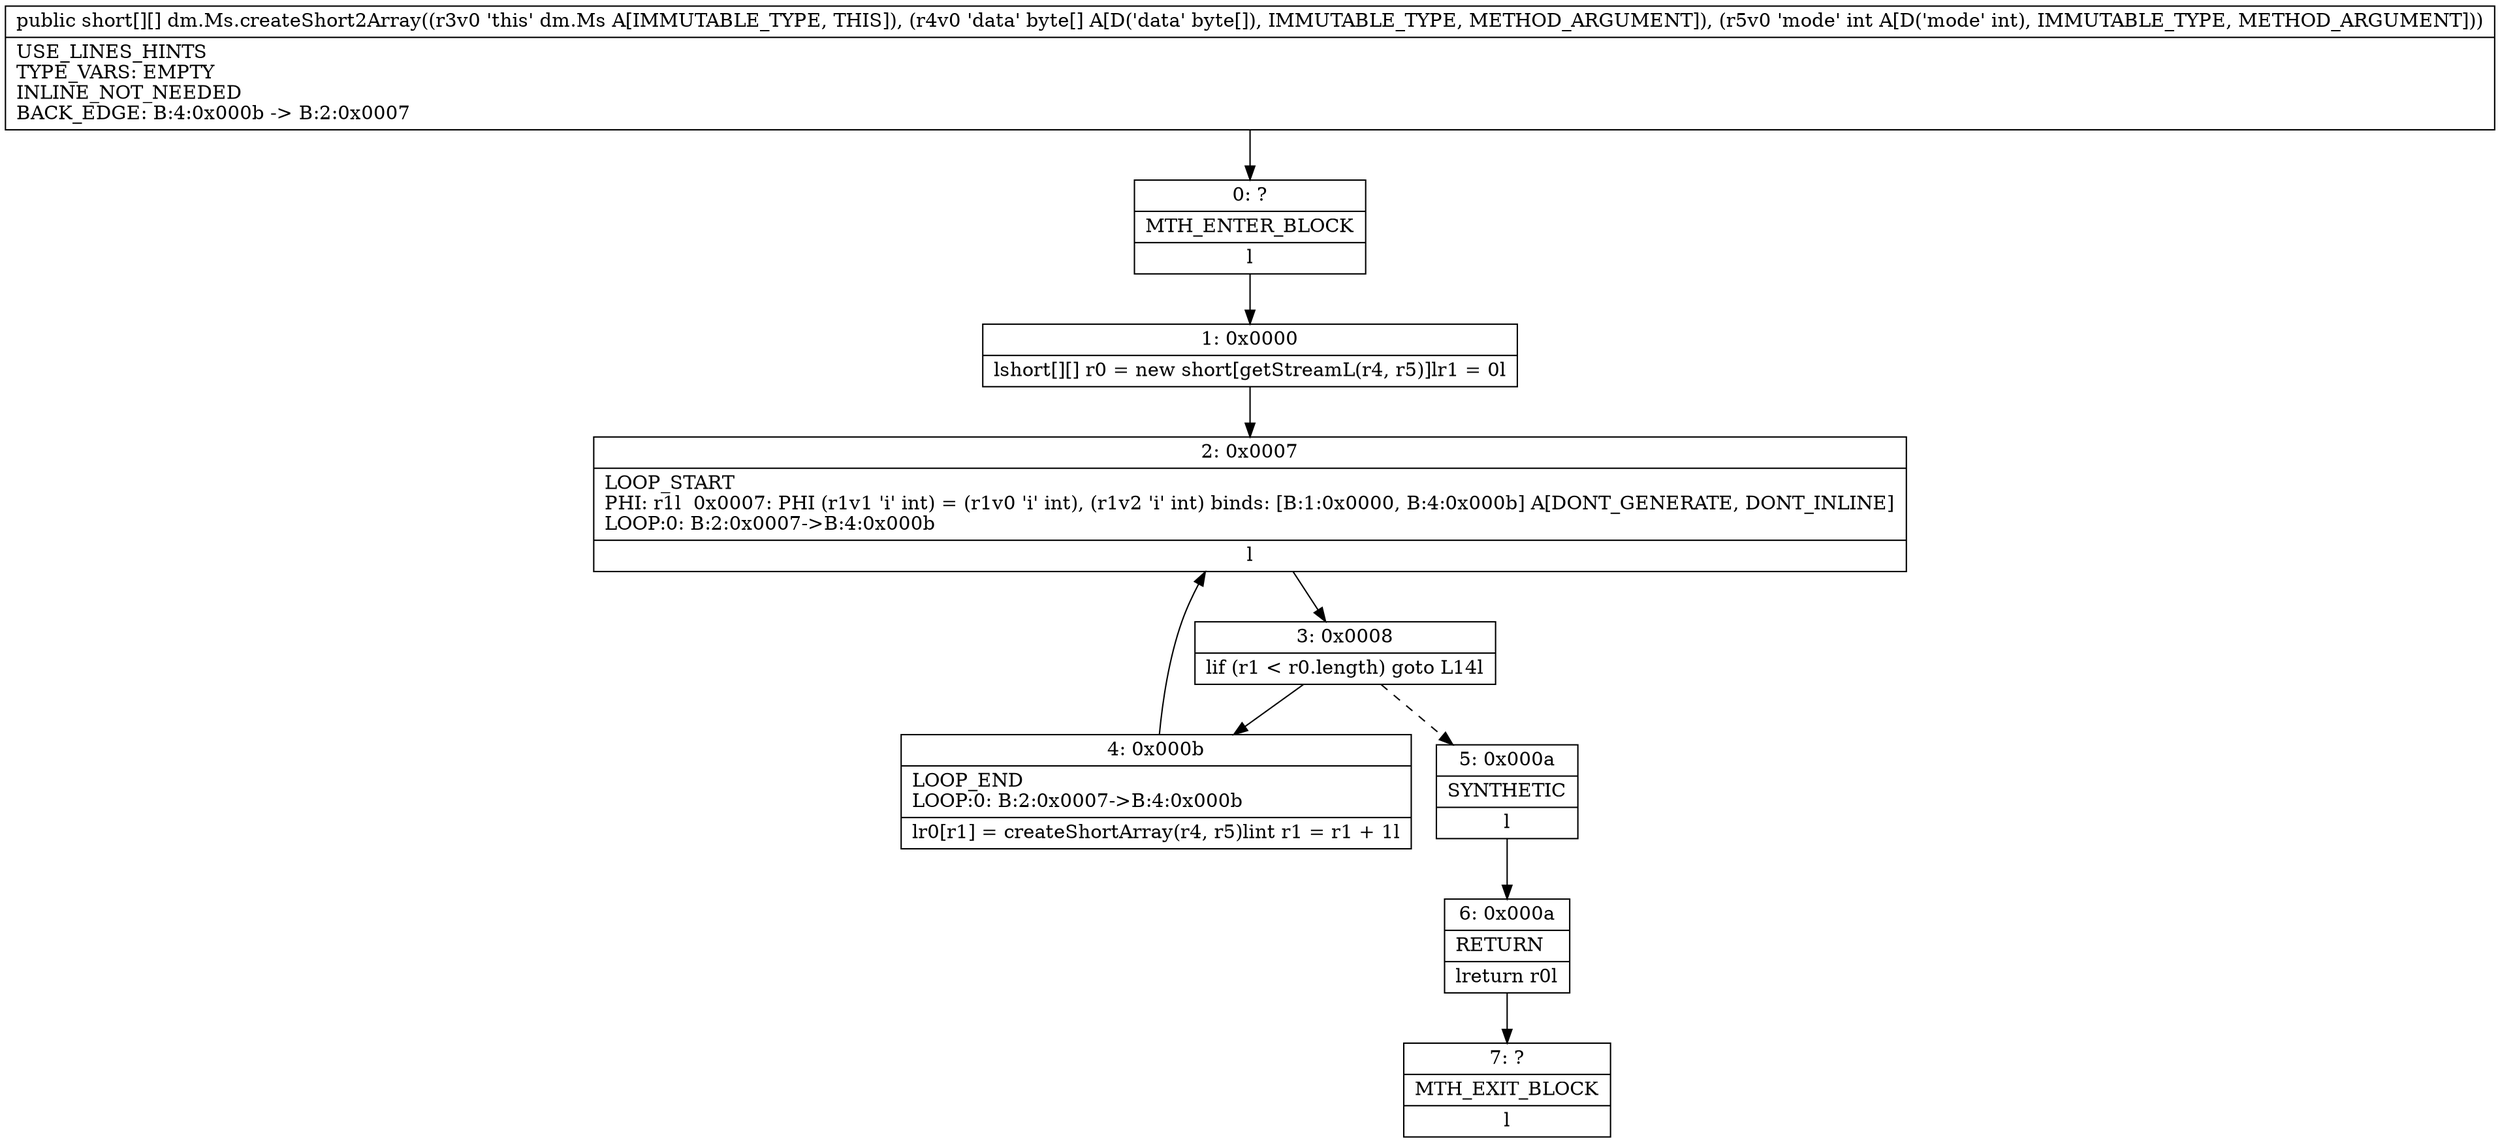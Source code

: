 digraph "CFG fordm.Ms.createShort2Array([BI)[[S" {
Node_0 [shape=record,label="{0\:\ ?|MTH_ENTER_BLOCK\l|l}"];
Node_1 [shape=record,label="{1\:\ 0x0000|lshort[][] r0 = new short[getStreamL(r4, r5)]lr1 = 0l}"];
Node_2 [shape=record,label="{2\:\ 0x0007|LOOP_START\lPHI: r1l  0x0007: PHI (r1v1 'i' int) = (r1v0 'i' int), (r1v2 'i' int) binds: [B:1:0x0000, B:4:0x000b] A[DONT_GENERATE, DONT_INLINE]\lLOOP:0: B:2:0x0007\-\>B:4:0x000b\l|l}"];
Node_3 [shape=record,label="{3\:\ 0x0008|lif (r1 \< r0.length) goto L14l}"];
Node_4 [shape=record,label="{4\:\ 0x000b|LOOP_END\lLOOP:0: B:2:0x0007\-\>B:4:0x000b\l|lr0[r1] = createShortArray(r4, r5)lint r1 = r1 + 1l}"];
Node_5 [shape=record,label="{5\:\ 0x000a|SYNTHETIC\l|l}"];
Node_6 [shape=record,label="{6\:\ 0x000a|RETURN\l|lreturn r0l}"];
Node_7 [shape=record,label="{7\:\ ?|MTH_EXIT_BLOCK\l|l}"];
MethodNode[shape=record,label="{public short[][] dm.Ms.createShort2Array((r3v0 'this' dm.Ms A[IMMUTABLE_TYPE, THIS]), (r4v0 'data' byte[] A[D('data' byte[]), IMMUTABLE_TYPE, METHOD_ARGUMENT]), (r5v0 'mode' int A[D('mode' int), IMMUTABLE_TYPE, METHOD_ARGUMENT]))  | USE_LINES_HINTS\lTYPE_VARS: EMPTY\lINLINE_NOT_NEEDED\lBACK_EDGE: B:4:0x000b \-\> B:2:0x0007\l}"];
MethodNode -> Node_0;
Node_0 -> Node_1;
Node_1 -> Node_2;
Node_2 -> Node_3;
Node_3 -> Node_4;
Node_3 -> Node_5[style=dashed];
Node_4 -> Node_2;
Node_5 -> Node_6;
Node_6 -> Node_7;
}


